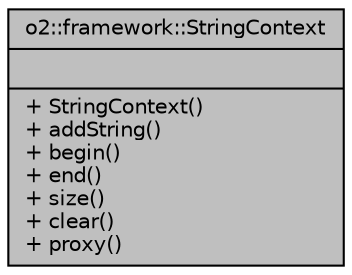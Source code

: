 digraph "o2::framework::StringContext"
{
 // INTERACTIVE_SVG=YES
  bgcolor="transparent";
  edge [fontname="Helvetica",fontsize="10",labelfontname="Helvetica",labelfontsize="10"];
  node [fontname="Helvetica",fontsize="10",shape=record];
  Node1 [label="{o2::framework::StringContext\n||+ StringContext()\l+ addString()\l+ begin()\l+ end()\l+ size()\l+ clear()\l+ proxy()\l}",height=0.2,width=0.4,color="black", fillcolor="grey75", style="filled", fontcolor="black"];
}
